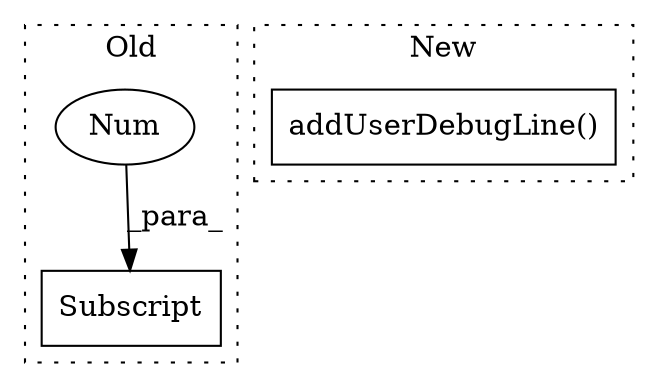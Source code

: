 digraph G {
subgraph cluster0 {
1 [label="Subscript" a="63" s="50015,0" l="9,0" shape="box"];
3 [label="Num" a="76" s="50022" l="1" shape="ellipse"];
label = "Old";
style="dotted";
}
subgraph cluster1 {
2 [label="addUserDebugLine()" a="75" s="37554,37600" l="28,15" shape="box"];
label = "New";
style="dotted";
}
3 -> 1 [label="_para_"];
}